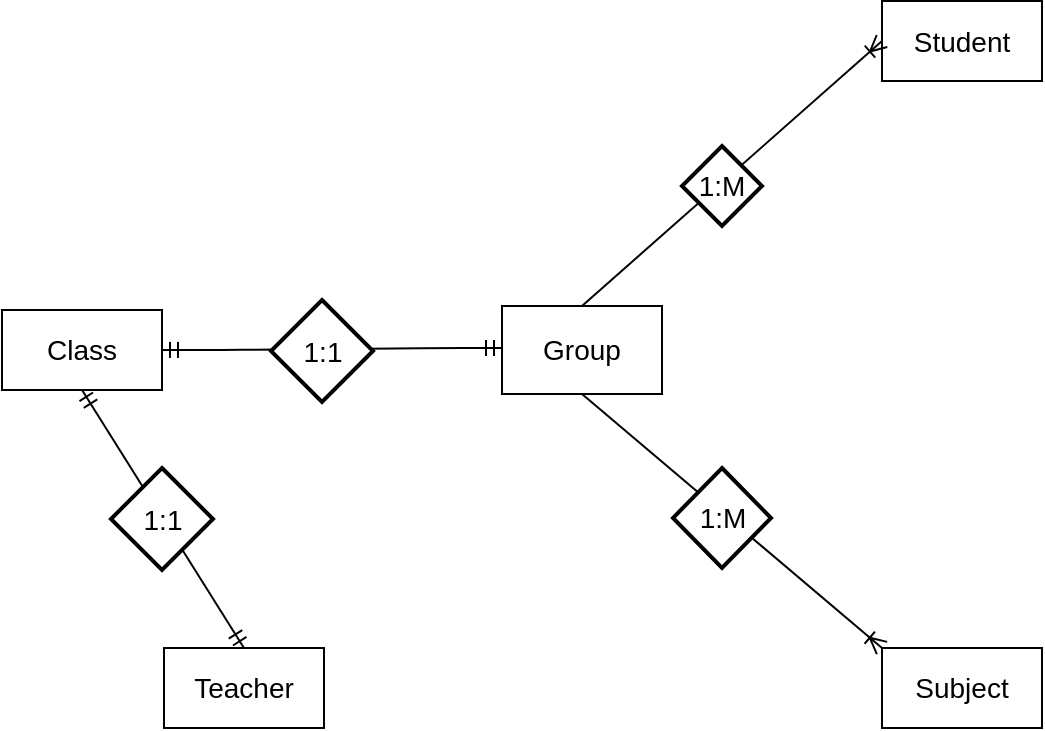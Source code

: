 <mxfile version="10.5.0"><diagram id="dHx-CVW2dHNddjeVJDfg" name="Page-1"><mxGraphModel dx="929" dy="484" grid="1" gridSize="10" guides="1" tooltips="1" connect="1" arrows="1" fold="1" page="1" pageScale="1" pageWidth="827" pageHeight="1169" math="0" shadow="0"><root><mxCell id="0"/><mxCell id="1" parent="0"/><mxCell id="PqWZc_vlUUaZ8K3qmMLT-2" value="Student" style="rounded=0;whiteSpace=wrap;html=1;fontSize=14;" vertex="1" parent="1"><mxGeometry x="460" y="116.5" width="80" height="40" as="geometry"/></mxCell><mxCell id="PqWZc_vlUUaZ8K3qmMLT-3" value="Class" style="rounded=0;whiteSpace=wrap;html=1;fontSize=14;" vertex="1" parent="1"><mxGeometry x="20" y="271" width="80" height="40" as="geometry"/></mxCell><mxCell id="PqWZc_vlUUaZ8K3qmMLT-4" value="Teacher" style="rounded=0;whiteSpace=wrap;html=1;fontSize=14;" vertex="1" parent="1"><mxGeometry x="101" y="440" width="80" height="40" as="geometry"/></mxCell><mxCell id="PqWZc_vlUUaZ8K3qmMLT-6" value="Subject" style="rounded=0;whiteSpace=wrap;html=1;fontSize=14;" vertex="1" parent="1"><mxGeometry x="460" y="440" width="80" height="40" as="geometry"/></mxCell><mxCell id="PqWZc_vlUUaZ8K3qmMLT-22" value="" style="fontSize=12;html=1;endArrow=ERmandOne;startArrow=ERmandOne;entryX=0.5;entryY=1;entryDx=0;entryDy=0;exitX=0.5;exitY=0;exitDx=0;exitDy=0;" edge="1" parent="1" source="PqWZc_vlUUaZ8K3qmMLT-4" target="PqWZc_vlUUaZ8K3qmMLT-3"><mxGeometry width="100" height="100" relative="1" as="geometry"><mxPoint x="20" y="440" as="sourcePoint"/><mxPoint x="120" y="340" as="targetPoint"/></mxGeometry></mxCell><mxCell id="PqWZc_vlUUaZ8K3qmMLT-17" value="1:1" style="shape=rhombus;strokeWidth=2;fontSize=17;perimeter=rhombusPerimeter;whiteSpace=wrap;html=1;align=center;fontSize=14;" vertex="1" parent="1"><mxGeometry x="74.5" y="350" width="51" height="51" as="geometry"/></mxCell><mxCell id="PqWZc_vlUUaZ8K3qmMLT-24" value="Group" style="rounded=0;whiteSpace=wrap;html=1;fontSize=14;" vertex="1" parent="1"><mxGeometry x="270" y="269" width="80" height="44" as="geometry"/></mxCell><mxCell id="PqWZc_vlUUaZ8K3qmMLT-27" value="" style="edgeStyle=entityRelationEdgeStyle;fontSize=12;html=1;endArrow=ERmandOne;startArrow=ERmandOne;exitX=1;exitY=0.5;exitDx=0;exitDy=0;" edge="1" parent="1" source="PqWZc_vlUUaZ8K3qmMLT-3"><mxGeometry width="100" height="100" relative="1" as="geometry"><mxPoint x="170" y="390" as="sourcePoint"/><mxPoint x="270" y="290" as="targetPoint"/></mxGeometry></mxCell><mxCell id="PqWZc_vlUUaZ8K3qmMLT-30" value="1:1" style="shape=rhombus;strokeWidth=2;fontSize=17;perimeter=rhombusPerimeter;whiteSpace=wrap;html=1;align=center;fontSize=14;" vertex="1" parent="1"><mxGeometry x="154.5" y="266" width="51" height="51" as="geometry"/></mxCell><mxCell id="PqWZc_vlUUaZ8K3qmMLT-37" value="" style="fontSize=12;html=1;endArrow=ERoneToMany;entryX=0;entryY=0.5;entryDx=0;entryDy=0;exitX=0.5;exitY=0;exitDx=0;exitDy=0;" edge="1" parent="1" source="PqWZc_vlUUaZ8K3qmMLT-24" target="PqWZc_vlUUaZ8K3qmMLT-2"><mxGeometry width="100" height="100" relative="1" as="geometry"><mxPoint x="350" y="271" as="sourcePoint"/><mxPoint x="450" y="171" as="targetPoint"/></mxGeometry></mxCell><mxCell id="PqWZc_vlUUaZ8K3qmMLT-15" value="1:M" style="shape=rhombus;strokeWidth=2;fontSize=17;perimeter=rhombusPerimeter;whiteSpace=wrap;html=1;align=center;fontSize=14;" vertex="1" parent="1"><mxGeometry x="360" y="189" width="40" height="40" as="geometry"/></mxCell><mxCell id="PqWZc_vlUUaZ8K3qmMLT-39" value="" style="fontSize=12;html=1;endArrow=ERoneToMany;exitX=0.5;exitY=1;exitDx=0;exitDy=0;" edge="1" parent="1" source="PqWZc_vlUUaZ8K3qmMLT-24"><mxGeometry width="100" height="100" relative="1" as="geometry"><mxPoint x="360" y="540" as="sourcePoint"/><mxPoint x="460" y="440" as="targetPoint"/></mxGeometry></mxCell><mxCell id="PqWZc_vlUUaZ8K3qmMLT-14" value="1:M" style="shape=rhombus;strokeWidth=2;fontSize=17;perimeter=rhombusPerimeter;whiteSpace=wrap;html=1;align=center;fontSize=14;" vertex="1" parent="1"><mxGeometry x="355.5" y="350" width="49" height="50" as="geometry"/></mxCell></root></mxGraphModel></diagram></mxfile>